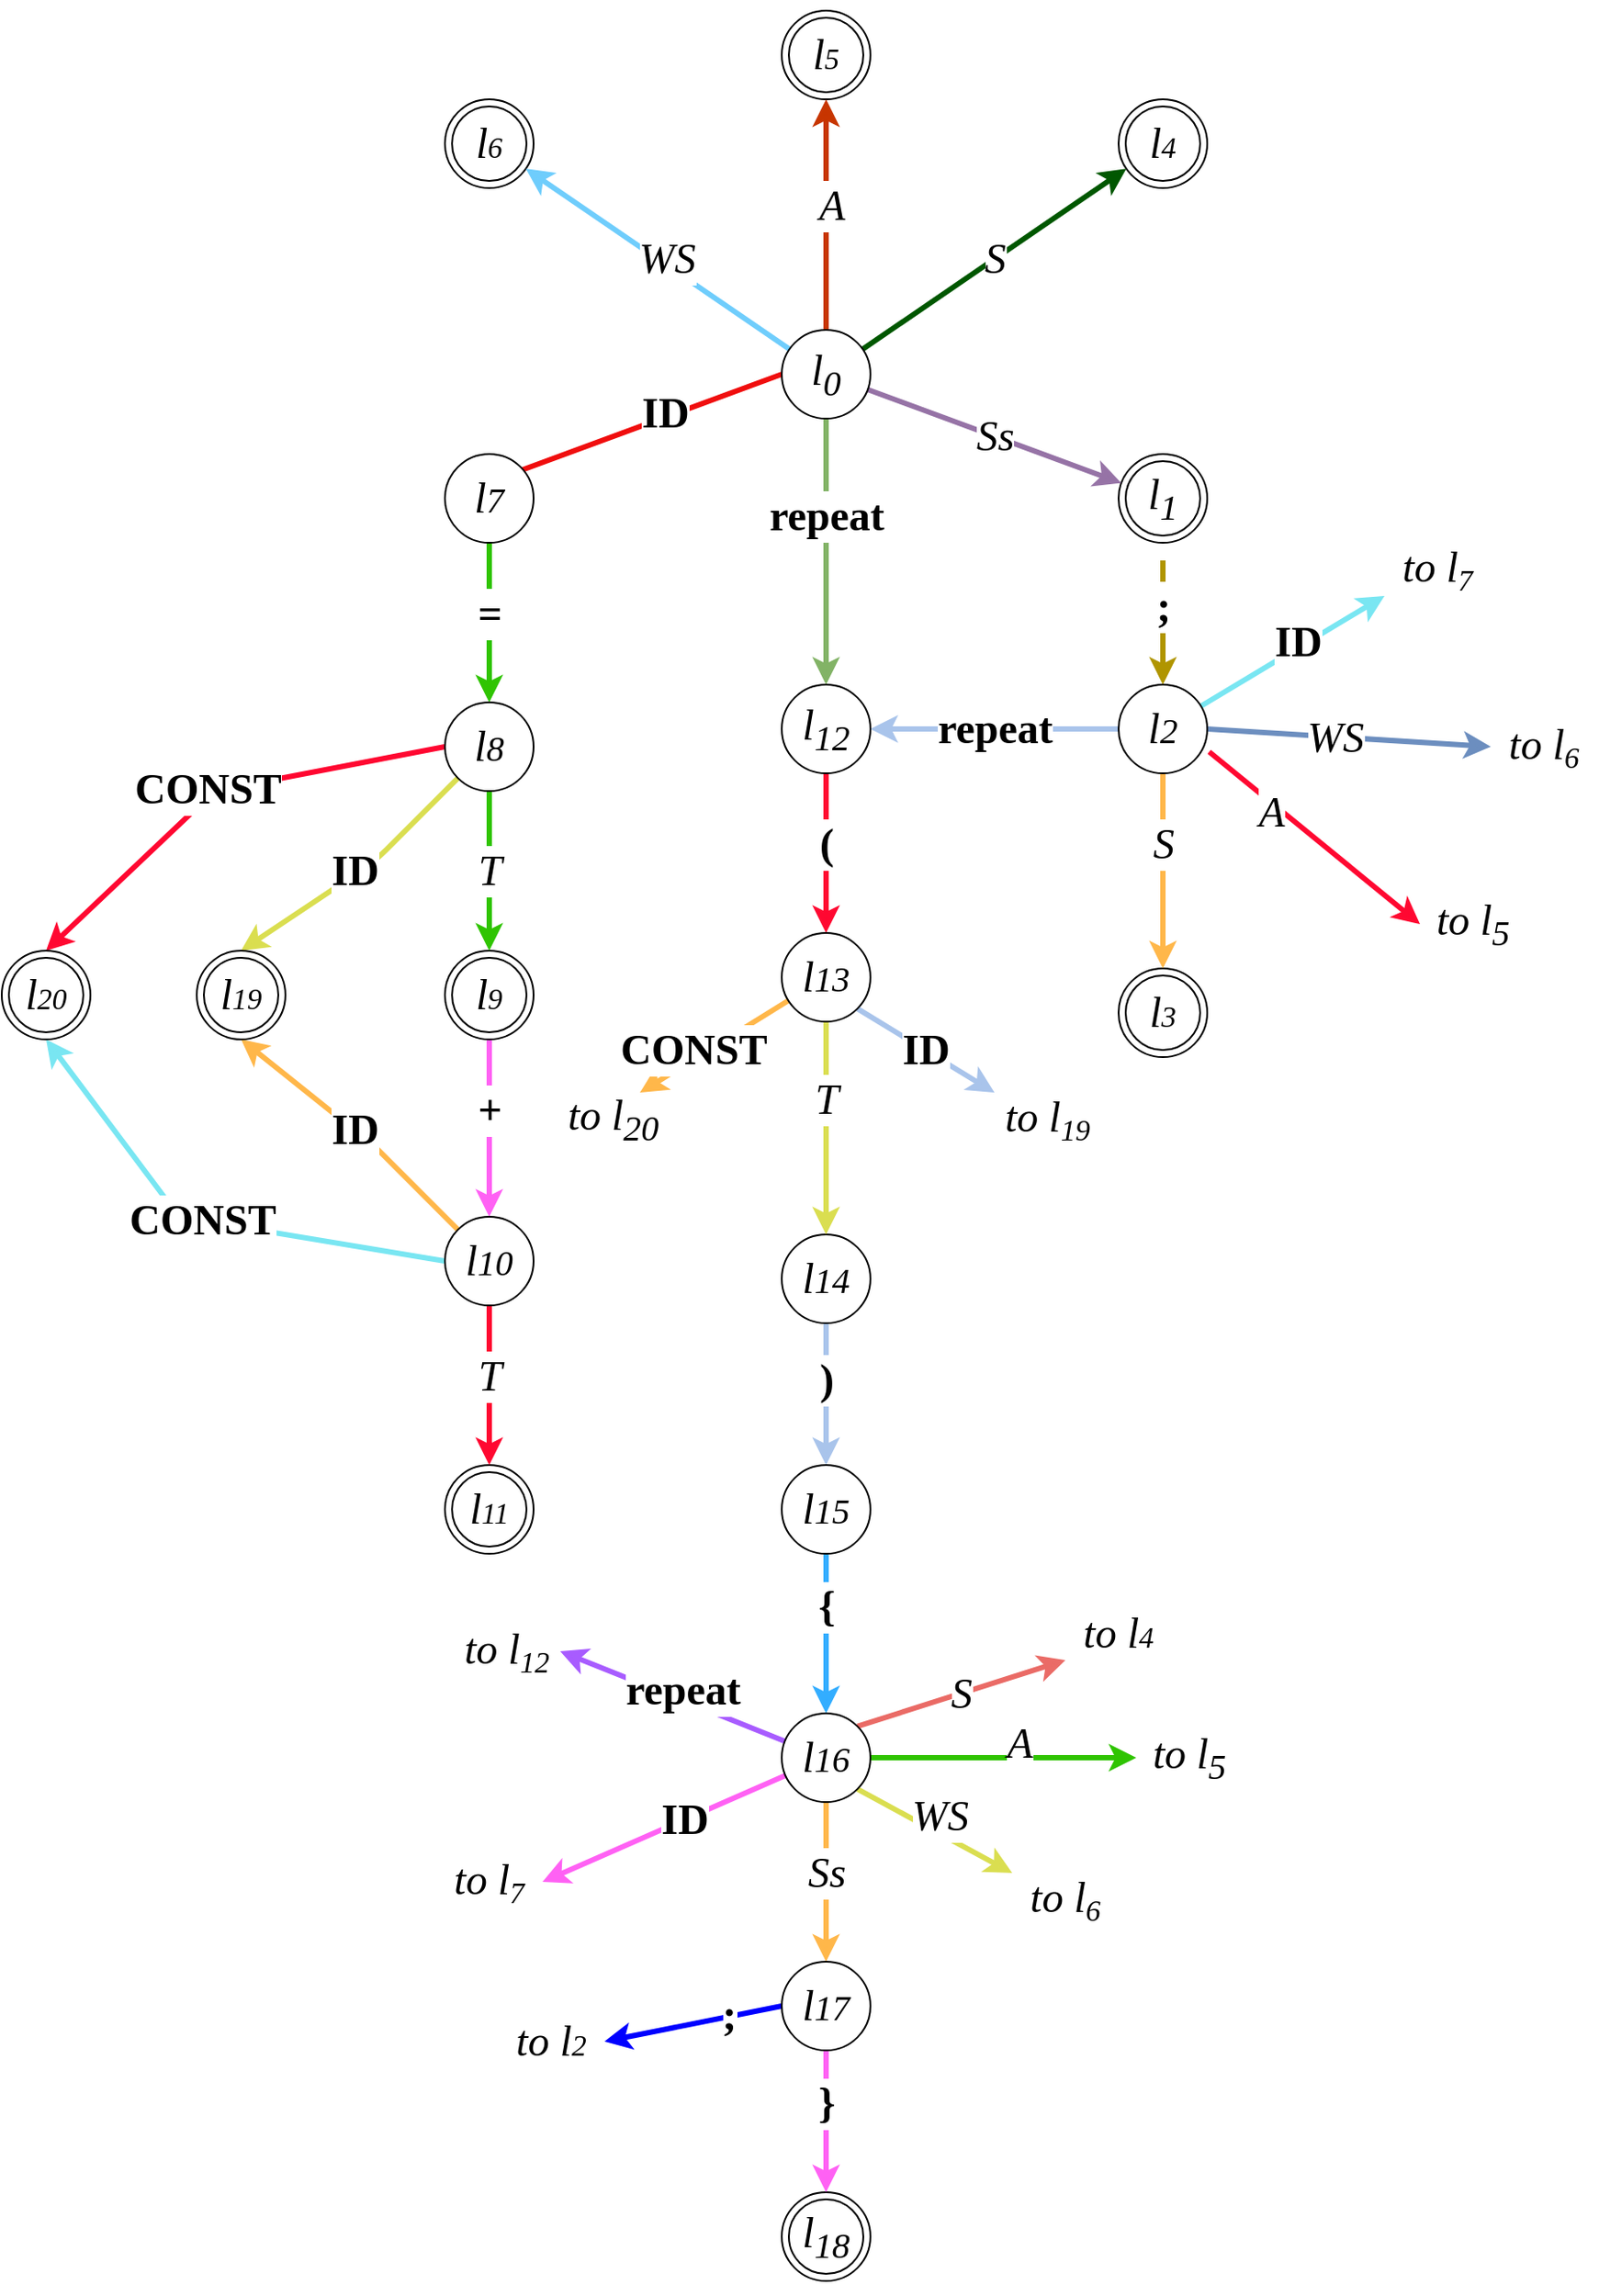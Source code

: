 <mxfile version="15.8.7" type="device"><diagram name="Page-1" id="2a216829-ef6e-dabb-86c1-c78162f3ba2b"><mxGraphModel dx="1422" dy="865" grid="1" gridSize="10" guides="1" tooltips="1" connect="1" arrows="1" fold="1" page="1" pageScale="1" pageWidth="3300" pageHeight="4681" background="none" math="0" shadow="0"><root><mxCell id="0"/><mxCell id="1" parent="0"/><mxCell id="V0KPTfRZTyDZr5wtNI3Q-46" value="&lt;b&gt;;&lt;/b&gt;" style="rounded=0;orthogonalLoop=1;jettySize=auto;html=1;entryDx=0;entryDy=0;fontFamily=Times New Roman;fontSize=24;elbow=vertical;orthogonal=1;fillColor=#e3c800;strokeColor=#B09500;strokeWidth=3;entryX=0.5;entryY=0;" parent="1" target="V0KPTfRZTyDZr5wtNI3Q-17" edge="1"><mxGeometry x="-0.25" relative="1" as="geometry"><mxPoint x="1165" y="340" as="sourcePoint"/><mxPoint y="-1" as="offset"/></mxGeometry></mxCell><mxCell id="V0KPTfRZTyDZr5wtNI3Q-1" value="&lt;h1&gt;&lt;i style=&quot;font-weight: normal&quot;&gt;&lt;font face=&quot;Times New Roman&quot;&gt;l&lt;sub&gt;1&lt;/sub&gt;&lt;/font&gt;&lt;/i&gt;&lt;/h1&gt;" style="ellipse;shape=doubleEllipse;whiteSpace=wrap;html=1;aspect=fixed;" parent="1" vertex="1"><mxGeometry x="1140" y="280" width="50" height="50" as="geometry"/></mxCell><mxCell id="V0KPTfRZTyDZr5wtNI3Q-6" value="&lt;h1&gt;&lt;font face=&quot;Times New Roman&quot;&gt;&lt;span style=&quot;font-weight: 400&quot;&gt;&lt;i&gt;l&lt;sub&gt;18&lt;/sub&gt;&lt;/i&gt;&lt;/span&gt;&lt;/font&gt;&lt;/h1&gt;" style="ellipse;shape=doubleEllipse;whiteSpace=wrap;html=1;aspect=fixed;" parent="1" vertex="1"><mxGeometry x="950" y="1260" width="50" height="50" as="geometry"/></mxCell><mxCell id="V0KPTfRZTyDZr5wtNI3Q-9" value="&lt;h1&gt;&lt;i style=&quot;font-weight: normal&quot;&gt;&lt;font face=&quot;Times New Roman&quot;&gt;l&lt;span style=&quot;font-size: 16.667px&quot;&gt;11&lt;/span&gt;&lt;/font&gt;&lt;/i&gt;&lt;/h1&gt;" style="ellipse;shape=doubleEllipse;whiteSpace=wrap;html=1;aspect=fixed;" parent="1" vertex="1"><mxGeometry x="760" y="850" width="50" height="50" as="geometry"/></mxCell><mxCell id="V0KPTfRZTyDZr5wtNI3Q-54" value="&lt;b&gt;+&lt;/b&gt;" style="orthogonalLoop=1;jettySize=auto;html=1;exitDx=0;exitDy=0;fontFamily=Times New Roman;fontSize=24;elbow=vertical;orthogonal=1;strokeColor=#FF61F4;strokeWidth=3;entryX=0.5;entryY=0;entryDx=0;entryDy=0;" parent="1" source="V0KPTfRZTyDZr5wtNI3Q-10" target="V0KPTfRZTyDZr5wtNI3Q-21" edge="1"><mxGeometry x="-0.2" relative="1" as="geometry"><mxPoint x="2125" y="820" as="targetPoint"/><mxPoint as="offset"/></mxGeometry></mxCell><mxCell id="V0KPTfRZTyDZr5wtNI3Q-10" value="&lt;h1&gt;&lt;i style=&quot;font-weight: normal&quot;&gt;&lt;font face=&quot;Times New Roman&quot;&gt;l&lt;span style=&quot;font-size: 16.667px&quot;&gt;9&lt;/span&gt;&lt;/font&gt;&lt;/i&gt;&lt;/h1&gt;" style="ellipse;shape=doubleEllipse;whiteSpace=wrap;html=1;aspect=fixed;" parent="1" vertex="1"><mxGeometry x="760" y="560" width="50" height="50" as="geometry"/></mxCell><mxCell id="V0KPTfRZTyDZr5wtNI3Q-11" value="&lt;h1&gt;&lt;i style=&quot;font-weight: normal&quot;&gt;&lt;font face=&quot;Times New Roman&quot;&gt;l&lt;span style=&quot;font-size: 16.667px&quot;&gt;6&lt;/span&gt;&lt;/font&gt;&lt;/i&gt;&lt;/h1&gt;" style="ellipse;shape=doubleEllipse;whiteSpace=wrap;html=1;aspect=fixed;" parent="1" vertex="1"><mxGeometry x="760" y="80" width="50" height="50" as="geometry"/></mxCell><mxCell id="V0KPTfRZTyDZr5wtNI3Q-12" value="&lt;h1&gt;&lt;i style=&quot;font-weight: normal&quot;&gt;&lt;font face=&quot;Times New Roman&quot;&gt;l&lt;span style=&quot;font-size: 16.667px&quot;&gt;5&lt;/span&gt;&lt;/font&gt;&lt;/i&gt;&lt;/h1&gt;" style="ellipse;shape=doubleEllipse;whiteSpace=wrap;html=1;aspect=fixed;" parent="1" vertex="1"><mxGeometry x="950" y="30" width="50" height="50" as="geometry"/></mxCell><mxCell id="V0KPTfRZTyDZr5wtNI3Q-13" value="&lt;h1&gt;&lt;i style=&quot;font-weight: normal&quot;&gt;&lt;font face=&quot;Times New Roman&quot;&gt;l&lt;span style=&quot;font-size: 16.667px&quot;&gt;4&lt;/span&gt;&lt;/font&gt;&lt;/i&gt;&lt;/h1&gt;" style="ellipse;shape=doubleEllipse;whiteSpace=wrap;html=1;aspect=fixed;" parent="1" vertex="1"><mxGeometry x="1140" y="80" width="50" height="50" as="geometry"/></mxCell><mxCell id="V0KPTfRZTyDZr5wtNI3Q-14" value="&lt;h1&gt;&lt;i style=&quot;font-weight: normal&quot;&gt;&lt;font face=&quot;Times New Roman&quot;&gt;l&lt;span style=&quot;font-size: 16.667px&quot;&gt;3&lt;/span&gt;&lt;/font&gt;&lt;/i&gt;&lt;/h1&gt;" style="ellipse;shape=doubleEllipse;whiteSpace=wrap;html=1;aspect=fixed;" parent="1" vertex="1"><mxGeometry x="1140" y="570" width="50" height="50" as="geometry"/></mxCell><mxCell id="V0KPTfRZTyDZr5wtNI3Q-45" value="&lt;i&gt;Ss&lt;/i&gt;" style="rounded=0;orthogonalLoop=1;jettySize=auto;html=1;exitDx=0;exitDy=0;entryDx=0;entryDy=0;fontFamily=Times New Roman;fontSize=24;elbow=vertical;orthogonal=1;strokeWidth=3;fillColor=#e1d5e7;strokeColor=#9673a6;" parent="1" source="V0KPTfRZTyDZr5wtNI3Q-16" target="V0KPTfRZTyDZr5wtNI3Q-1" edge="1"><mxGeometry relative="1" as="geometry"/></mxCell><mxCell id="V0KPTfRZTyDZr5wtNI3Q-48" value="&lt;i&gt;S&lt;/i&gt;" style="edgeStyle=orthogonalEdgeStyle;curved=1;rounded=0;orthogonalLoop=1;jettySize=auto;html=1;exitDx=0;exitDy=0;entryDx=0;entryDy=0;fontFamily=Times New Roman;fontSize=24;elbow=vertical;noEdgeStyle=1;orthogonal=1;fillColor=#008a00;strokeColor=#005700;strokeWidth=3;" parent="1" source="V0KPTfRZTyDZr5wtNI3Q-16" target="V0KPTfRZTyDZr5wtNI3Q-13" edge="1"><mxGeometry relative="1" as="geometry"/></mxCell><mxCell id="V0KPTfRZTyDZr5wtNI3Q-49" value="&lt;i&gt;A&lt;/i&gt;" style="edgeStyle=orthogonalEdgeStyle;curved=1;orthogonalLoop=1;jettySize=auto;html=1;exitDx=0;exitDy=0;entryDx=0;entryDy=0;entryPerimeter=0;fontFamily=Times New Roman;fontSize=24;elbow=vertical;noEdgeStyle=1;orthogonal=1;fillColor=#fa6800;strokeColor=#C73500;strokeWidth=3;" parent="1" source="V0KPTfRZTyDZr5wtNI3Q-16" target="V0KPTfRZTyDZr5wtNI3Q-12" edge="1"><mxGeometry x="0.08" y="-3" relative="1" as="geometry"><Array as="points"/><mxPoint as="offset"/></mxGeometry></mxCell><mxCell id="V0KPTfRZTyDZr5wtNI3Q-50" value="&lt;i&gt;WS&lt;/i&gt;" style="edgeStyle=orthogonalEdgeStyle;curved=1;orthogonalLoop=1;jettySize=auto;html=1;exitDx=0;exitDy=0;entryDx=0;entryDy=0;entryPerimeter=0;fontFamily=Times New Roman;fontSize=24;elbow=vertical;noEdgeStyle=1;orthogonal=1;fillColor=#cce5ff;strokeColor=#6FCDFC;strokeWidth=3;" parent="1" source="V0KPTfRZTyDZr5wtNI3Q-16" target="V0KPTfRZTyDZr5wtNI3Q-11" edge="1"><mxGeometry x="-0.053" y="-3" relative="1" as="geometry"><Array as="points"/><mxPoint as="offset"/></mxGeometry></mxCell><mxCell id="V0KPTfRZTyDZr5wtNI3Q-51" value="&lt;b&gt;ID&lt;/b&gt;" style="orthogonalLoop=1;jettySize=auto;html=1;entryDx=0;entryDy=0;fontFamily=Times New Roman;fontSize=24;elbow=vertical;orthogonal=1;fillColor=#6a00ff;strokeColor=#F00E0E;strokeWidth=3;entryX=0;entryY=0.5;exitX=0;exitY=0.5;exitDx=0;exitDy=0;" parent="1" source="V0KPTfRZTyDZr5wtNI3Q-16" target="V0KPTfRZTyDZr5wtNI3Q-18" edge="1"><mxGeometry x="-0.311" y="-2" relative="1" as="geometry"><mxPoint x="990" y="220" as="sourcePoint"/><mxPoint as="offset"/></mxGeometry></mxCell><mxCell id="V0KPTfRZTyDZr5wtNI3Q-52" value="&lt;b&gt;=&lt;/b&gt;" style="orthogonalLoop=1;jettySize=auto;html=1;entryDx=0;entryDy=0;fontFamily=Times New Roman;fontSize=24;elbow=vertical;orthogonal=1;strokeColor=#2FC402;strokeWidth=3;exitX=0.5;exitY=1;exitDx=0;exitDy=0;" parent="1" source="V0KPTfRZTyDZr5wtNI3Q-18" target="V0KPTfRZTyDZr5wtNI3Q-20" edge="1"><mxGeometry x="-0.111" relative="1" as="geometry"><mxPoint as="offset"/></mxGeometry></mxCell><mxCell id="V0KPTfRZTyDZr5wtNI3Q-59" value="&lt;b&gt;repeat&lt;/b&gt;" style="orthogonalLoop=1;jettySize=auto;html=1;exitDx=0;exitDy=0;entryDx=0;entryDy=0;fontFamily=Times New Roman;fontSize=24;elbow=vertical;orthogonal=1;fillColor=#d5e8d4;strokeColor=#82b366;strokeWidth=3;" parent="1" source="V0KPTfRZTyDZr5wtNI3Q-16" target="V0KPTfRZTyDZr5wtNI3Q-22" edge="1"><mxGeometry x="-0.273" relative="1" as="geometry"><mxPoint as="offset"/></mxGeometry></mxCell><mxCell id="V0KPTfRZTyDZr5wtNI3Q-16" value="&lt;h1&gt;&lt;i style=&quot;font-weight: normal&quot;&gt;l&lt;sub&gt;0&lt;/sub&gt;&lt;/i&gt;&lt;/h1&gt;" style="ellipse;whiteSpace=wrap;html=1;aspect=fixed;fontFamily=Times New Roman;" parent="1" vertex="1"><mxGeometry x="950" y="210" width="50" height="50" as="geometry"/></mxCell><mxCell id="V0KPTfRZTyDZr5wtNI3Q-28" value="A" style="rounded=0;orthogonalLoop=1;jettySize=auto;html=1;exitDx=0;exitDy=0;fontFamily=Times New Roman;fontSize=24;fontStyle=2;elbow=vertical;movable=1;noJump=0;flowAnimation=0;ignoreEdge=0;orthogonal=1;strokeColor=#FF0831;strokeWidth=3;exitX=1.022;exitY=0.758;exitPerimeter=0;entryX=0;entryY=0.5;entryDx=0;entryDy=0;" parent="1" source="V0KPTfRZTyDZr5wtNI3Q-17" target="V0KPTfRZTyDZr5wtNI3Q-82" edge="1"><mxGeometry x="-0.37" y="-5" relative="1" as="geometry"><mxPoint x="1390" y="490" as="targetPoint"/><mxPoint as="offset"/></mxGeometry></mxCell><mxCell id="V0KPTfRZTyDZr5wtNI3Q-33" value="&lt;i&gt;WS&lt;/i&gt;" style="rounded=0;orthogonalLoop=1;jettySize=auto;html=1;exitDx=0;exitDy=0;fontFamily=Times New Roman;fontSize=24;elbow=vertical;orthogonal=1;fillColor=#dae8fc;strokeColor=#6c8ebf;strokeWidth=3;entryX=0;entryY=0.5;entryDx=0;entryDy=0;exitX=1;exitY=0.5;" parent="1" source="V0KPTfRZTyDZr5wtNI3Q-17" target="V0KPTfRZTyDZr5wtNI3Q-84" edge="1"><mxGeometry x="-0.098" relative="1" as="geometry"><mxPoint x="1390" y="435" as="targetPoint"/><mxPoint as="offset"/></mxGeometry></mxCell><mxCell id="V0KPTfRZTyDZr5wtNI3Q-34" value="&lt;b&gt;ID&lt;/b&gt;" style="rounded=0;orthogonalLoop=1;jettySize=auto;html=1;fontFamily=Times New Roman;fontSize=24;elbow=vertical;orthogonal=1;strokeColor=#79E6F2;strokeWidth=3;entryX=0;entryY=1;entryDx=0;entryDy=0;" parent="1" source="V0KPTfRZTyDZr5wtNI3Q-17" target="V0KPTfRZTyDZr5wtNI3Q-85" edge="1"><mxGeometry x="0.077" y="3" relative="1" as="geometry"><mxPoint x="1370" y="380" as="sourcePoint"/><mxPoint x="1310" y="360" as="targetPoint"/><mxPoint as="offset"/></mxGeometry></mxCell><mxCell id="V0KPTfRZTyDZr5wtNI3Q-43" value="&lt;b&gt;repeat&lt;/b&gt;" style="orthogonalLoop=1;jettySize=auto;html=1;exitDx=0;exitDy=0;fontFamily=Times New Roman;fontSize=24;elbow=vertical;targetPortConstraint=none;orthogonal=1;strokeColor=#A9C4EB;strokeWidth=3;exitX=0;exitY=0.5;entryX=1;entryY=0.5;entryDx=0;entryDy=0;" parent="1" source="V0KPTfRZTyDZr5wtNI3Q-17" target="V0KPTfRZTyDZr5wtNI3Q-22" edge="1"><mxGeometry relative="1" as="geometry"><mxPoint x="1290" y="560" as="targetPoint"/><mxPoint as="offset"/></mxGeometry></mxCell><mxCell id="V0KPTfRZTyDZr5wtNI3Q-47" value="&lt;i&gt;S&lt;/i&gt;" style="rounded=0;orthogonalLoop=1;jettySize=auto;html=1;fontFamily=Times New Roman;fontSize=24;elbow=vertical;orthogonal=1;strokeColor=#FFB74A;strokeWidth=3;" parent="1" source="V0KPTfRZTyDZr5wtNI3Q-17" target="V0KPTfRZTyDZr5wtNI3Q-14" edge="1"><mxGeometry x="-0.286" relative="1" as="geometry"><mxPoint as="offset"/></mxGeometry></mxCell><mxCell id="V0KPTfRZTyDZr5wtNI3Q-17" value="&lt;h1&gt;&lt;i style=&quot;font-weight: normal&quot;&gt;l&lt;span style=&quot;font-size: 20px&quot;&gt;2&lt;/span&gt;&lt;/i&gt;&lt;/h1&gt;" style="ellipse;whiteSpace=wrap;html=1;aspect=fixed;fontFamily=Times New Roman;" parent="1" vertex="1"><mxGeometry x="1140" y="410" width="50" height="50" as="geometry"/></mxCell><mxCell id="V0KPTfRZTyDZr5wtNI3Q-18" value="&lt;h1&gt;&lt;i style=&quot;font-weight: normal&quot;&gt;l&lt;span style=&quot;font-size: 20px&quot;&gt;7&lt;/span&gt;&lt;/i&gt;&lt;/h1&gt;" style="ellipse;whiteSpace=wrap;html=1;aspect=fixed;fontFamily=Times New Roman;" parent="1" vertex="1"><mxGeometry x="760" y="280" width="50" height="50" as="geometry"/></mxCell><mxCell id="V0KPTfRZTyDZr5wtNI3Q-53" value="&lt;i&gt;T&lt;/i&gt;" style="orthogonalLoop=1;jettySize=auto;html=1;exitDx=0;exitDy=0;entryDx=0;entryDy=0;fontFamily=Times New Roman;fontSize=24;elbow=vertical;orthogonal=1;strokeColor=#2FC402;strokeWidth=3;" parent="1" source="V0KPTfRZTyDZr5wtNI3Q-20" target="V0KPTfRZTyDZr5wtNI3Q-10" edge="1"><mxGeometry relative="1" as="geometry"/></mxCell><mxCell id="V0KPTfRZTyDZr5wtNI3Q-57" value="&lt;b&gt;ID&lt;/b&gt;" style="orthogonalLoop=1;jettySize=auto;html=1;exitDx=0;exitDy=0;fontFamily=Times New Roman;fontSize=24;elbow=vertical;orthogonal=1;strokeColor=#DADE50;strokeWidth=3;entryX=0.5;entryY=0;entryDx=0;entryDy=0;" parent="1" source="V0KPTfRZTyDZr5wtNI3Q-20" target="pbz-T3Eig2mVjhBQGxvY-11" edge="1"><mxGeometry x="-0.003" y="-2" relative="1" as="geometry"><mxPoint x="590" y="477.5" as="targetPoint"/><Array as="points"><mxPoint x="720" y="510"/></Array><mxPoint as="offset"/></mxGeometry></mxCell><mxCell id="V0KPTfRZTyDZr5wtNI3Q-58" value="&lt;b&gt;CONST&lt;/b&gt;" style="orthogonalLoop=1;jettySize=auto;html=1;exitDx=0;exitDy=0;entryDx=0;entryDy=0;fontFamily=Times New Roman;fontSize=24;elbow=vertical;orthogonal=1;strokeColor=#FF0831;strokeWidth=3;entryX=0.5;entryY=0;exitX=0;exitY=0.5;" parent="1" source="V0KPTfRZTyDZr5wtNI3Q-20" target="pbz-T3Eig2mVjhBQGxvY-12" edge="1"><mxGeometry x="0.023" y="-3" relative="1" as="geometry"><mxPoint as="offset"/><mxPoint x="600" y="370" as="targetPoint"/><Array as="points"><mxPoint x="630" y="470"/></Array></mxGeometry></mxCell><mxCell id="V0KPTfRZTyDZr5wtNI3Q-20" value="&lt;h1&gt;&lt;i style=&quot;font-weight: normal&quot;&gt;l&lt;span style=&quot;font-size: 20px&quot;&gt;8&lt;/span&gt;&lt;/i&gt;&lt;/h1&gt;" style="ellipse;whiteSpace=wrap;html=1;aspect=fixed;fontFamily=Times New Roman;" parent="1" vertex="1"><mxGeometry x="760" y="420" width="50" height="50" as="geometry"/></mxCell><mxCell id="V0KPTfRZTyDZr5wtNI3Q-38" value="&lt;span style=&quot;font-style: normal&quot;&gt;&lt;b&gt;ID&lt;/b&gt;&lt;/span&gt;" style="rounded=0;orthogonalLoop=1;jettySize=auto;html=1;exitDx=0;exitDy=0;entryDx=0;entryDy=0;fontFamily=Times New Roman;fontSize=24;elbow=vertical;fontStyle=2;orthogonal=1;strokeColor=#FFB74A;strokeWidth=3;entryX=0.5;entryY=1;" parent="1" source="V0KPTfRZTyDZr5wtNI3Q-21" target="pbz-T3Eig2mVjhBQGxvY-11" edge="1"><mxGeometry relative="1" as="geometry"><mxPoint x="614" y="643.99" as="targetPoint"/><Array as="points"><mxPoint x="720" y="670"/></Array></mxGeometry></mxCell><mxCell id="V0KPTfRZTyDZr5wtNI3Q-42" value="&lt;b&gt;CONST&lt;/b&gt;" style="rounded=0;orthogonalLoop=1;jettySize=auto;html=1;exitDx=0;exitDy=0;fontFamily=Times New Roman;fontSize=24;elbow=vertical;orthogonal=1;strokeColor=#79E6F2;strokeWidth=3;entryX=0.5;entryY=1;entryDx=0;entryDy=0;exitX=0;exitY=0.5;" parent="1" source="V0KPTfRZTyDZr5wtNI3Q-21" target="pbz-T3Eig2mVjhBQGxvY-12" edge="1"><mxGeometry relative="1" as="geometry"><mxPoint x="620" y="817.5" as="targetPoint"/><Array as="points"><mxPoint x="610" y="710"/></Array></mxGeometry></mxCell><mxCell id="V0KPTfRZTyDZr5wtNI3Q-55" value="&lt;i&gt;T&lt;/i&gt;" style="orthogonalLoop=1;jettySize=auto;html=1;exitDx=0;exitDy=0;entryDx=0;entryDy=0;fontFamily=Times New Roman;fontSize=24;elbow=vertical;orthogonal=1;strokeColor=#FF0831;strokeWidth=3;entryX=0.5;entryY=0;" parent="1" source="V0KPTfRZTyDZr5wtNI3Q-21" target="V0KPTfRZTyDZr5wtNI3Q-9" edge="1"><mxGeometry x="-0.111" relative="1" as="geometry"><mxPoint as="offset"/></mxGeometry></mxCell><mxCell id="V0KPTfRZTyDZr5wtNI3Q-21" value="&lt;h1&gt;&lt;i style=&quot;font-weight: normal&quot;&gt;l&lt;span style=&quot;font-size: 20px&quot;&gt;10&lt;/span&gt;&lt;/i&gt;&lt;/h1&gt;" style="ellipse;whiteSpace=wrap;html=1;aspect=fixed;fontFamily=Times New Roman;" parent="1" vertex="1"><mxGeometry x="760" y="710" width="50" height="50" as="geometry"/></mxCell><mxCell id="V0KPTfRZTyDZr5wtNI3Q-60" value="&lt;b&gt;(&lt;/b&gt;" style="orthogonalLoop=1;jettySize=auto;html=1;exitDx=0;exitDy=0;entryDx=0;entryDy=0;fontFamily=Times New Roman;fontSize=24;elbow=vertical;orthogonal=1;strokeColor=#FF0831;strokeWidth=3;entryX=0.5;entryY=0;exitX=0.5;exitY=1;" parent="1" source="V0KPTfRZTyDZr5wtNI3Q-22" target="V0KPTfRZTyDZr5wtNI3Q-36" edge="1"><mxGeometry x="-0.111" relative="1" as="geometry"><mxPoint as="offset"/></mxGeometry></mxCell><mxCell id="V0KPTfRZTyDZr5wtNI3Q-22" value="&lt;h1 style=&quot;font-size: 24px&quot;&gt;&lt;i style=&quot;font-weight: normal&quot;&gt;l&lt;span&gt;&lt;sub&gt;12&lt;/sub&gt;&lt;/span&gt;&lt;/i&gt;&lt;/h1&gt;" style="ellipse;whiteSpace=wrap;html=1;aspect=fixed;fontFamily=Times New Roman;" parent="1" vertex="1"><mxGeometry x="950" y="410" width="50" height="50" as="geometry"/></mxCell><mxCell id="V0KPTfRZTyDZr5wtNI3Q-62" value="&lt;b&gt;)&lt;/b&gt;" style="orthogonalLoop=1;jettySize=auto;html=1;exitDx=0;exitDy=0;entryDx=0;entryDy=0;fontFamily=Times New Roman;fontSize=24;elbow=vertical;orthogonal=1;strokeColor=#A9C4EB;strokeWidth=3;entryX=0.5;entryY=0;exitX=0.5;exitY=1;" parent="1" source="V0KPTfRZTyDZr5wtNI3Q-23" target="V0KPTfRZTyDZr5wtNI3Q-24" edge="1"><mxGeometry x="-0.2" relative="1" as="geometry"><mxPoint as="offset"/></mxGeometry></mxCell><mxCell id="V0KPTfRZTyDZr5wtNI3Q-23" value="&lt;h1&gt;&lt;i style=&quot;font-weight: normal&quot;&gt;l&lt;span style=&quot;font-size: 20px&quot;&gt;14&lt;/span&gt;&lt;/i&gt;&lt;/h1&gt;" style="ellipse;whiteSpace=wrap;html=1;aspect=fixed;fontFamily=Times New Roman;" parent="1" vertex="1"><mxGeometry x="950" y="720" width="50" height="50" as="geometry"/></mxCell><mxCell id="V0KPTfRZTyDZr5wtNI3Q-63" value="{" style="orthogonalLoop=1;jettySize=auto;html=1;exitDx=0;exitDy=0;entryDx=0;entryDy=0;fontFamily=Times New Roman;fontSize=24;elbow=vertical;fontStyle=1;orthogonal=1;entryX=0.5;entryY=0;strokeWidth=3;strokeColor=#33ADFF;" parent="1" source="V0KPTfRZTyDZr5wtNI3Q-24" target="V0KPTfRZTyDZr5wtNI3Q-25" edge="1"><mxGeometry x="-0.333" relative="1" as="geometry"><mxPoint as="offset"/></mxGeometry></mxCell><mxCell id="V0KPTfRZTyDZr5wtNI3Q-24" value="&lt;h1&gt;&lt;i style=&quot;font-weight: normal&quot;&gt;l&lt;span style=&quot;font-size: 20px&quot;&gt;15&lt;/span&gt;&lt;/i&gt;&lt;/h1&gt;" style="ellipse;whiteSpace=wrap;html=1;aspect=fixed;fontFamily=Times New Roman;" parent="1" vertex="1"><mxGeometry x="950" y="850" width="50" height="50" as="geometry"/></mxCell><mxCell id="V0KPTfRZTyDZr5wtNI3Q-30" value="A" style="rounded=0;orthogonalLoop=1;jettySize=auto;html=1;exitDx=0;exitDy=0;fontFamily=Times New Roman;fontSize=24;fontStyle=2;orthogonal=1;strokeColor=#2FC402;strokeWidth=3;entryX=0;entryY=0.5;entryDx=0;entryDy=0;exitX=1;exitY=0.5;" parent="1" source="V0KPTfRZTyDZr5wtNI3Q-25" target="V0KPTfRZTyDZr5wtNI3Q-88" edge="1"><mxGeometry x="0.123" y="8" relative="1" as="geometry"><mxPoint x="1150" y="1015" as="targetPoint"/><mxPoint as="offset"/></mxGeometry></mxCell><mxCell id="V0KPTfRZTyDZr5wtNI3Q-32" value="WS" style="rounded=0;orthogonalLoop=1;jettySize=auto;html=1;exitDx=0;exitDy=0;fontFamily=Times New Roman;fontSize=24;elbow=vertical;fontStyle=2;orthogonal=1;strokeColor=#DADE50;strokeWidth=3;entryX=0;entryY=0;entryDx=0;entryDy=0;exitX=1;exitY=1;" parent="1" source="V0KPTfRZTyDZr5wtNI3Q-25" target="V0KPTfRZTyDZr5wtNI3Q-89" edge="1"><mxGeometry x="-0.034" y="9" relative="1" as="geometry"><mxPoint x="1110" y="1090" as="targetPoint"/><mxPoint as="offset"/></mxGeometry></mxCell><mxCell id="V0KPTfRZTyDZr5wtNI3Q-35" value="&lt;b&gt;ID&lt;/b&gt;" style="rounded=0;orthogonalLoop=1;jettySize=auto;html=1;exitDx=0;exitDy=0;fontFamily=Times New Roman;fontSize=24;elbow=vertical;orthogonal=1;strokeColor=#FF61F4;strokeWidth=3;entryX=1;entryY=0.5;entryDx=0;entryDy=0;" parent="1" source="V0KPTfRZTyDZr5wtNI3Q-25" target="V0KPTfRZTyDZr5wtNI3Q-90" edge="1"><mxGeometry x="-0.163" relative="1" as="geometry"><mxPoint x="850" y="1100" as="targetPoint"/><mxPoint as="offset"/><Array as="points"/></mxGeometry></mxCell><mxCell id="V0KPTfRZTyDZr5wtNI3Q-64" value="&lt;i&gt;Ss&lt;/i&gt;" style="orthogonalLoop=1;jettySize=auto;html=1;exitDx=0;exitDy=0;fontFamily=Times New Roman;fontSize=24;elbow=vertical;orthogonal=1;strokeColor=#FFB74A;strokeWidth=3;entryX=0.5;entryY=0;entryDx=0;entryDy=0;" parent="1" source="V0KPTfRZTyDZr5wtNI3Q-25" target="V0KPTfRZTyDZr5wtNI3Q-26" edge="1"><mxGeometry x="-0.111" relative="1" as="geometry"><mxPoint as="offset"/></mxGeometry></mxCell><mxCell id="V0KPTfRZTyDZr5wtNI3Q-78" value="&lt;b&gt;repeat&lt;/b&gt;" style="orthogonalLoop=1;jettySize=auto;html=1;fontFamily=Times New Roman;fontSize=24;strokeColor=#A85CFF;strokeWidth=3;elbow=vertical;entryX=1;entryY=0.5;entryDx=0;entryDy=0;" parent="1" source="V0KPTfRZTyDZr5wtNI3Q-25" target="V0KPTfRZTyDZr5wtNI3Q-91" edge="1"><mxGeometry x="-0.062" y="-5" relative="1" as="geometry"><mxPoint x="1030.06" y="1074.94" as="sourcePoint"/><mxPoint x="790" y="1020" as="targetPoint"/><mxPoint as="offset"/></mxGeometry></mxCell><mxCell id="UY_P-542sCYZgjdCiLvX-2" value="&lt;font style=&quot;font-size: 24px&quot;&gt;&lt;b&gt;;&lt;/b&gt;&lt;/font&gt;" style="rounded=0;orthogonalLoop=1;jettySize=auto;html=1;exitX=0;exitY=0.5;exitDx=0;exitDy=0;fontFamily=Times New Roman;strokeColor=#0000FF;strokeWidth=3;entryX=1;entryY=0.5;entryDx=0;entryDy=0;" parent="1" source="V0KPTfRZTyDZr5wtNI3Q-26" target="UY_P-542sCYZgjdCiLvX-1" edge="1"><mxGeometry x="-0.404" y="-1" relative="1" as="geometry"><mxPoint x="1100" y="1200" as="targetPoint"/><mxPoint as="offset"/></mxGeometry></mxCell><mxCell id="UY_P-542sCYZgjdCiLvX-5" value="&lt;i&gt;S&lt;/i&gt;" style="edgeStyle=none;rounded=0;orthogonalLoop=1;jettySize=auto;html=1;exitX=1;exitY=0;exitDx=0;exitDy=0;entryX=0;entryY=1;entryDx=0;entryDy=0;fontFamily=Times New Roman;fontSize=24;strokeWidth=3;strokeColor=#EA6B66;" parent="1" source="V0KPTfRZTyDZr5wtNI3Q-25" target="UY_P-542sCYZgjdCiLvX-3" edge="1"><mxGeometry relative="1" as="geometry"/></mxCell><mxCell id="V0KPTfRZTyDZr5wtNI3Q-25" value="&lt;h1&gt;&lt;i style=&quot;font-weight: normal&quot;&gt;l&lt;span style=&quot;font-size: 20px&quot;&gt;16&lt;/span&gt;&lt;/i&gt;&lt;/h1&gt;" style="ellipse;whiteSpace=wrap;html=1;aspect=fixed;fontFamily=Times New Roman;" parent="1" vertex="1"><mxGeometry x="950" y="990" width="50" height="50" as="geometry"/></mxCell><mxCell id="V0KPTfRZTyDZr5wtNI3Q-65" value="&lt;b&gt;}&lt;/b&gt;" style="orthogonalLoop=1;jettySize=auto;html=1;entryDx=0;entryDy=0;fontFamily=Times New Roman;fontSize=24;elbow=vertical;orthogonal=1;strokeColor=#FF61F4;strokeWidth=3;" parent="1" source="V0KPTfRZTyDZr5wtNI3Q-26" target="V0KPTfRZTyDZr5wtNI3Q-6" edge="1"><mxGeometry x="-0.25" relative="1" as="geometry"><mxPoint x="980" y="965" as="sourcePoint"/><mxPoint as="offset"/></mxGeometry></mxCell><mxCell id="V0KPTfRZTyDZr5wtNI3Q-26" value="&lt;h1&gt;&lt;i style=&quot;font-weight: normal&quot;&gt;l&lt;span style=&quot;font-size: 20px&quot;&gt;17&lt;/span&gt;&lt;/i&gt;&lt;/h1&gt;" style="ellipse;whiteSpace=wrap;html=1;aspect=fixed;fontFamily=Times New Roman;" parent="1" vertex="1"><mxGeometry x="950" y="1130" width="50" height="50" as="geometry"/></mxCell><mxCell id="V0KPTfRZTyDZr5wtNI3Q-39" value="&lt;b&gt;ID&lt;/b&gt;" style="rounded=0;orthogonalLoop=1;jettySize=auto;html=1;fontFamily=Times New Roman;fontSize=24;elbow=vertical;orthogonal=1;strokeColor=#A9C4EB;strokeWidth=3;exitX=1;exitY=1;exitDx=0;exitDy=0;" parent="1" source="V0KPTfRZTyDZr5wtNI3Q-36" target="V0KPTfRZTyDZr5wtNI3Q-92" edge="1"><mxGeometry relative="1" as="geometry"><mxPoint x="1110" y="520" as="targetPoint"/><mxPoint x="1000" y="580" as="sourcePoint"/></mxGeometry></mxCell><mxCell id="V0KPTfRZTyDZr5wtNI3Q-41" value="&lt;b&gt;CONST&lt;/b&gt;" style="rounded=0;orthogonalLoop=1;jettySize=auto;html=1;exitDx=0;exitDy=0;fontFamily=Times New Roman;fontSize=24;elbow=vertical;orthogonal=1;strokeColor=#FFB74A;strokeWidth=3;entryX=0.75;entryY=0;entryDx=0;entryDy=0;" parent="1" source="V0KPTfRZTyDZr5wtNI3Q-36" target="V0KPTfRZTyDZr5wtNI3Q-93" edge="1"><mxGeometry x="0.225" y="-5" relative="1" as="geometry"><mxPoint x="1095" y="500" as="targetPoint"/><mxPoint as="offset"/></mxGeometry></mxCell><mxCell id="V0KPTfRZTyDZr5wtNI3Q-61" value="&lt;i&gt;T&lt;/i&gt;" style="orthogonalLoop=1;jettySize=auto;html=1;exitDx=0;exitDy=0;entryDx=0;entryDy=0;fontFamily=Times New Roman;fontSize=24;elbow=vertical;orthogonal=1;strokeColor=#DADE50;strokeWidth=3;entryX=0.5;entryY=0;exitX=0.5;exitY=1;" parent="1" source="V0KPTfRZTyDZr5wtNI3Q-36" target="V0KPTfRZTyDZr5wtNI3Q-23" edge="1"><mxGeometry x="-0.25" relative="1" as="geometry"><mxPoint y="-1" as="offset"/><mxPoint x="955" y="690" as="targetPoint"/></mxGeometry></mxCell><mxCell id="V0KPTfRZTyDZr5wtNI3Q-36" value="&lt;h1&gt;&lt;i style=&quot;font-weight: normal&quot;&gt;l&lt;span style=&quot;font-size: 20px&quot;&gt;13&lt;/span&gt;&lt;/i&gt;&lt;/h1&gt;" style="ellipse;whiteSpace=wrap;html=1;aspect=fixed;fontFamily=Times New Roman;" parent="1" vertex="1"><mxGeometry x="950" y="550" width="50" height="50" as="geometry"/></mxCell><mxCell id="V0KPTfRZTyDZr5wtNI3Q-82" value="&lt;i&gt;to l&lt;sub&gt;5&lt;/sub&gt;&lt;/i&gt;" style="text;html=1;strokeColor=none;fillColor=none;align=center;verticalAlign=middle;whiteSpace=wrap;rounded=0;fontFamily=Times New Roman;fontSize=24;" parent="1" vertex="1"><mxGeometry x="1310" y="530" width="60" height="30" as="geometry"/></mxCell><mxCell id="V0KPTfRZTyDZr5wtNI3Q-84" value="&lt;i&gt;to l&lt;span style=&quot;font-size: 20px&quot;&gt;&lt;sub&gt;6&lt;/sub&gt;&lt;/span&gt;&lt;/i&gt;" style="text;html=1;strokeColor=none;fillColor=none;align=center;verticalAlign=middle;whiteSpace=wrap;rounded=0;fontFamily=Times New Roman;fontSize=24;" parent="1" vertex="1"><mxGeometry x="1350" y="430" width="60" height="30" as="geometry"/></mxCell><mxCell id="V0KPTfRZTyDZr5wtNI3Q-85" value="&lt;i&gt;to l&lt;span style=&quot;font-size: 20px&quot;&gt;&lt;sub&gt;7&lt;/sub&gt;&lt;/span&gt;&lt;/i&gt;" style="text;html=1;strokeColor=none;fillColor=none;align=center;verticalAlign=middle;whiteSpace=wrap;rounded=0;fontFamily=Times New Roman;fontSize=24;" parent="1" vertex="1"><mxGeometry x="1290" y="330" width="60" height="30" as="geometry"/></mxCell><mxCell id="V0KPTfRZTyDZr5wtNI3Q-88" value="&lt;i&gt;to l&lt;sub&gt;5&lt;/sub&gt;&lt;/i&gt;" style="text;html=1;strokeColor=none;fillColor=none;align=center;verticalAlign=middle;whiteSpace=wrap;rounded=0;fontFamily=Times New Roman;fontSize=24;" parent="1" vertex="1"><mxGeometry x="1150" y="1000" width="60" height="30" as="geometry"/></mxCell><mxCell id="V0KPTfRZTyDZr5wtNI3Q-89" value="&lt;i&gt;to l&lt;span style=&quot;font-size: 20px&quot;&gt;&lt;sub&gt;6&lt;/sub&gt;&lt;/span&gt;&lt;/i&gt;" style="text;html=1;strokeColor=none;fillColor=none;align=center;verticalAlign=middle;whiteSpace=wrap;rounded=0;fontFamily=Times New Roman;fontSize=24;" parent="1" vertex="1"><mxGeometry x="1080" y="1080" width="60" height="30" as="geometry"/></mxCell><mxCell id="V0KPTfRZTyDZr5wtNI3Q-90" value="&lt;i&gt;to l&lt;span style=&quot;font-size: 20px&quot;&gt;&lt;sub&gt;7&lt;/sub&gt;&lt;/span&gt;&lt;/i&gt;" style="text;html=1;strokeColor=none;fillColor=none;align=center;verticalAlign=middle;whiteSpace=wrap;rounded=0;fontFamily=Times New Roman;fontSize=24;" parent="1" vertex="1"><mxGeometry x="755" y="1070" width="60" height="30" as="geometry"/></mxCell><mxCell id="V0KPTfRZTyDZr5wtNI3Q-91" value="&lt;i&gt;to l&lt;span style=&quot;font-size: 20px&quot;&gt;&lt;sub&gt;12&lt;/sub&gt;&lt;/span&gt;&lt;/i&gt;" style="text;html=1;strokeColor=none;fillColor=none;align=center;verticalAlign=middle;whiteSpace=wrap;rounded=0;fontFamily=Times New Roman;fontSize=24;" parent="1" vertex="1"><mxGeometry x="765" y="940" width="60" height="30" as="geometry"/></mxCell><mxCell id="V0KPTfRZTyDZr5wtNI3Q-92" value="&lt;i&gt;to l&lt;span style=&quot;font-size: 20px&quot;&gt;&lt;sub&gt;19&lt;/sub&gt;&lt;/span&gt;&lt;/i&gt;" style="text;html=1;strokeColor=none;fillColor=none;align=center;verticalAlign=middle;whiteSpace=wrap;rounded=0;fontFamily=Times New Roman;fontSize=24;" parent="1" vertex="1"><mxGeometry x="1070" y="640" width="60" height="30" as="geometry"/></mxCell><mxCell id="V0KPTfRZTyDZr5wtNI3Q-93" value="&lt;i&gt;to l&lt;sub&gt;20&lt;/sub&gt;&lt;span style=&quot;font-size: 20px&quot;&gt;&lt;sub&gt;&lt;br&gt;&lt;/sub&gt;&lt;/span&gt;&lt;/i&gt;" style="text;html=1;strokeColor=none;fillColor=none;align=center;verticalAlign=middle;whiteSpace=wrap;rounded=0;fontFamily=Times New Roman;fontSize=24;" parent="1" vertex="1"><mxGeometry x="825" y="640" width="60" height="30" as="geometry"/></mxCell><mxCell id="UY_P-542sCYZgjdCiLvX-1" value="&lt;i&gt;to l&lt;span style=&quot;font-size: 16.667px&quot;&gt;2&lt;/span&gt;&lt;/i&gt;" style="text;html=1;strokeColor=none;fillColor=none;align=center;verticalAlign=middle;whiteSpace=wrap;rounded=0;fontFamily=Times New Roman;fontSize=24;" parent="1" vertex="1"><mxGeometry x="790" y="1160" width="60" height="30" as="geometry"/></mxCell><mxCell id="UY_P-542sCYZgjdCiLvX-3" value="&lt;i&gt;to l&lt;span style=&quot;font-size: 16.667px&quot;&gt;4&lt;/span&gt;&lt;/i&gt;" style="text;html=1;strokeColor=none;fillColor=none;align=center;verticalAlign=middle;whiteSpace=wrap;rounded=0;fontFamily=Times New Roman;fontSize=24;" parent="1" vertex="1"><mxGeometry x="1110" y="930" width="60" height="30" as="geometry"/></mxCell><mxCell id="pbz-T3Eig2mVjhBQGxvY-11" value="&lt;h1&gt;&lt;i style=&quot;font-weight: normal&quot;&gt;&lt;font face=&quot;Times New Roman&quot;&gt;l&lt;span style=&quot;font-size: 16.667px&quot;&gt;19&lt;/span&gt;&lt;/font&gt;&lt;/i&gt;&lt;/h1&gt;" style="ellipse;shape=doubleEllipse;whiteSpace=wrap;html=1;aspect=fixed;" vertex="1" parent="1"><mxGeometry x="620" y="560" width="50" height="50" as="geometry"/></mxCell><mxCell id="pbz-T3Eig2mVjhBQGxvY-12" value="&lt;h1&gt;&lt;i style=&quot;font-weight: normal&quot;&gt;&lt;font face=&quot;Times New Roman&quot;&gt;l&lt;span style=&quot;font-size: 16.667px&quot;&gt;20&lt;/span&gt;&lt;/font&gt;&lt;/i&gt;&lt;/h1&gt;" style="ellipse;shape=doubleEllipse;whiteSpace=wrap;html=1;aspect=fixed;" vertex="1" parent="1"><mxGeometry x="510" y="560" width="50" height="50" as="geometry"/></mxCell></root></mxGraphModel></diagram></mxfile>